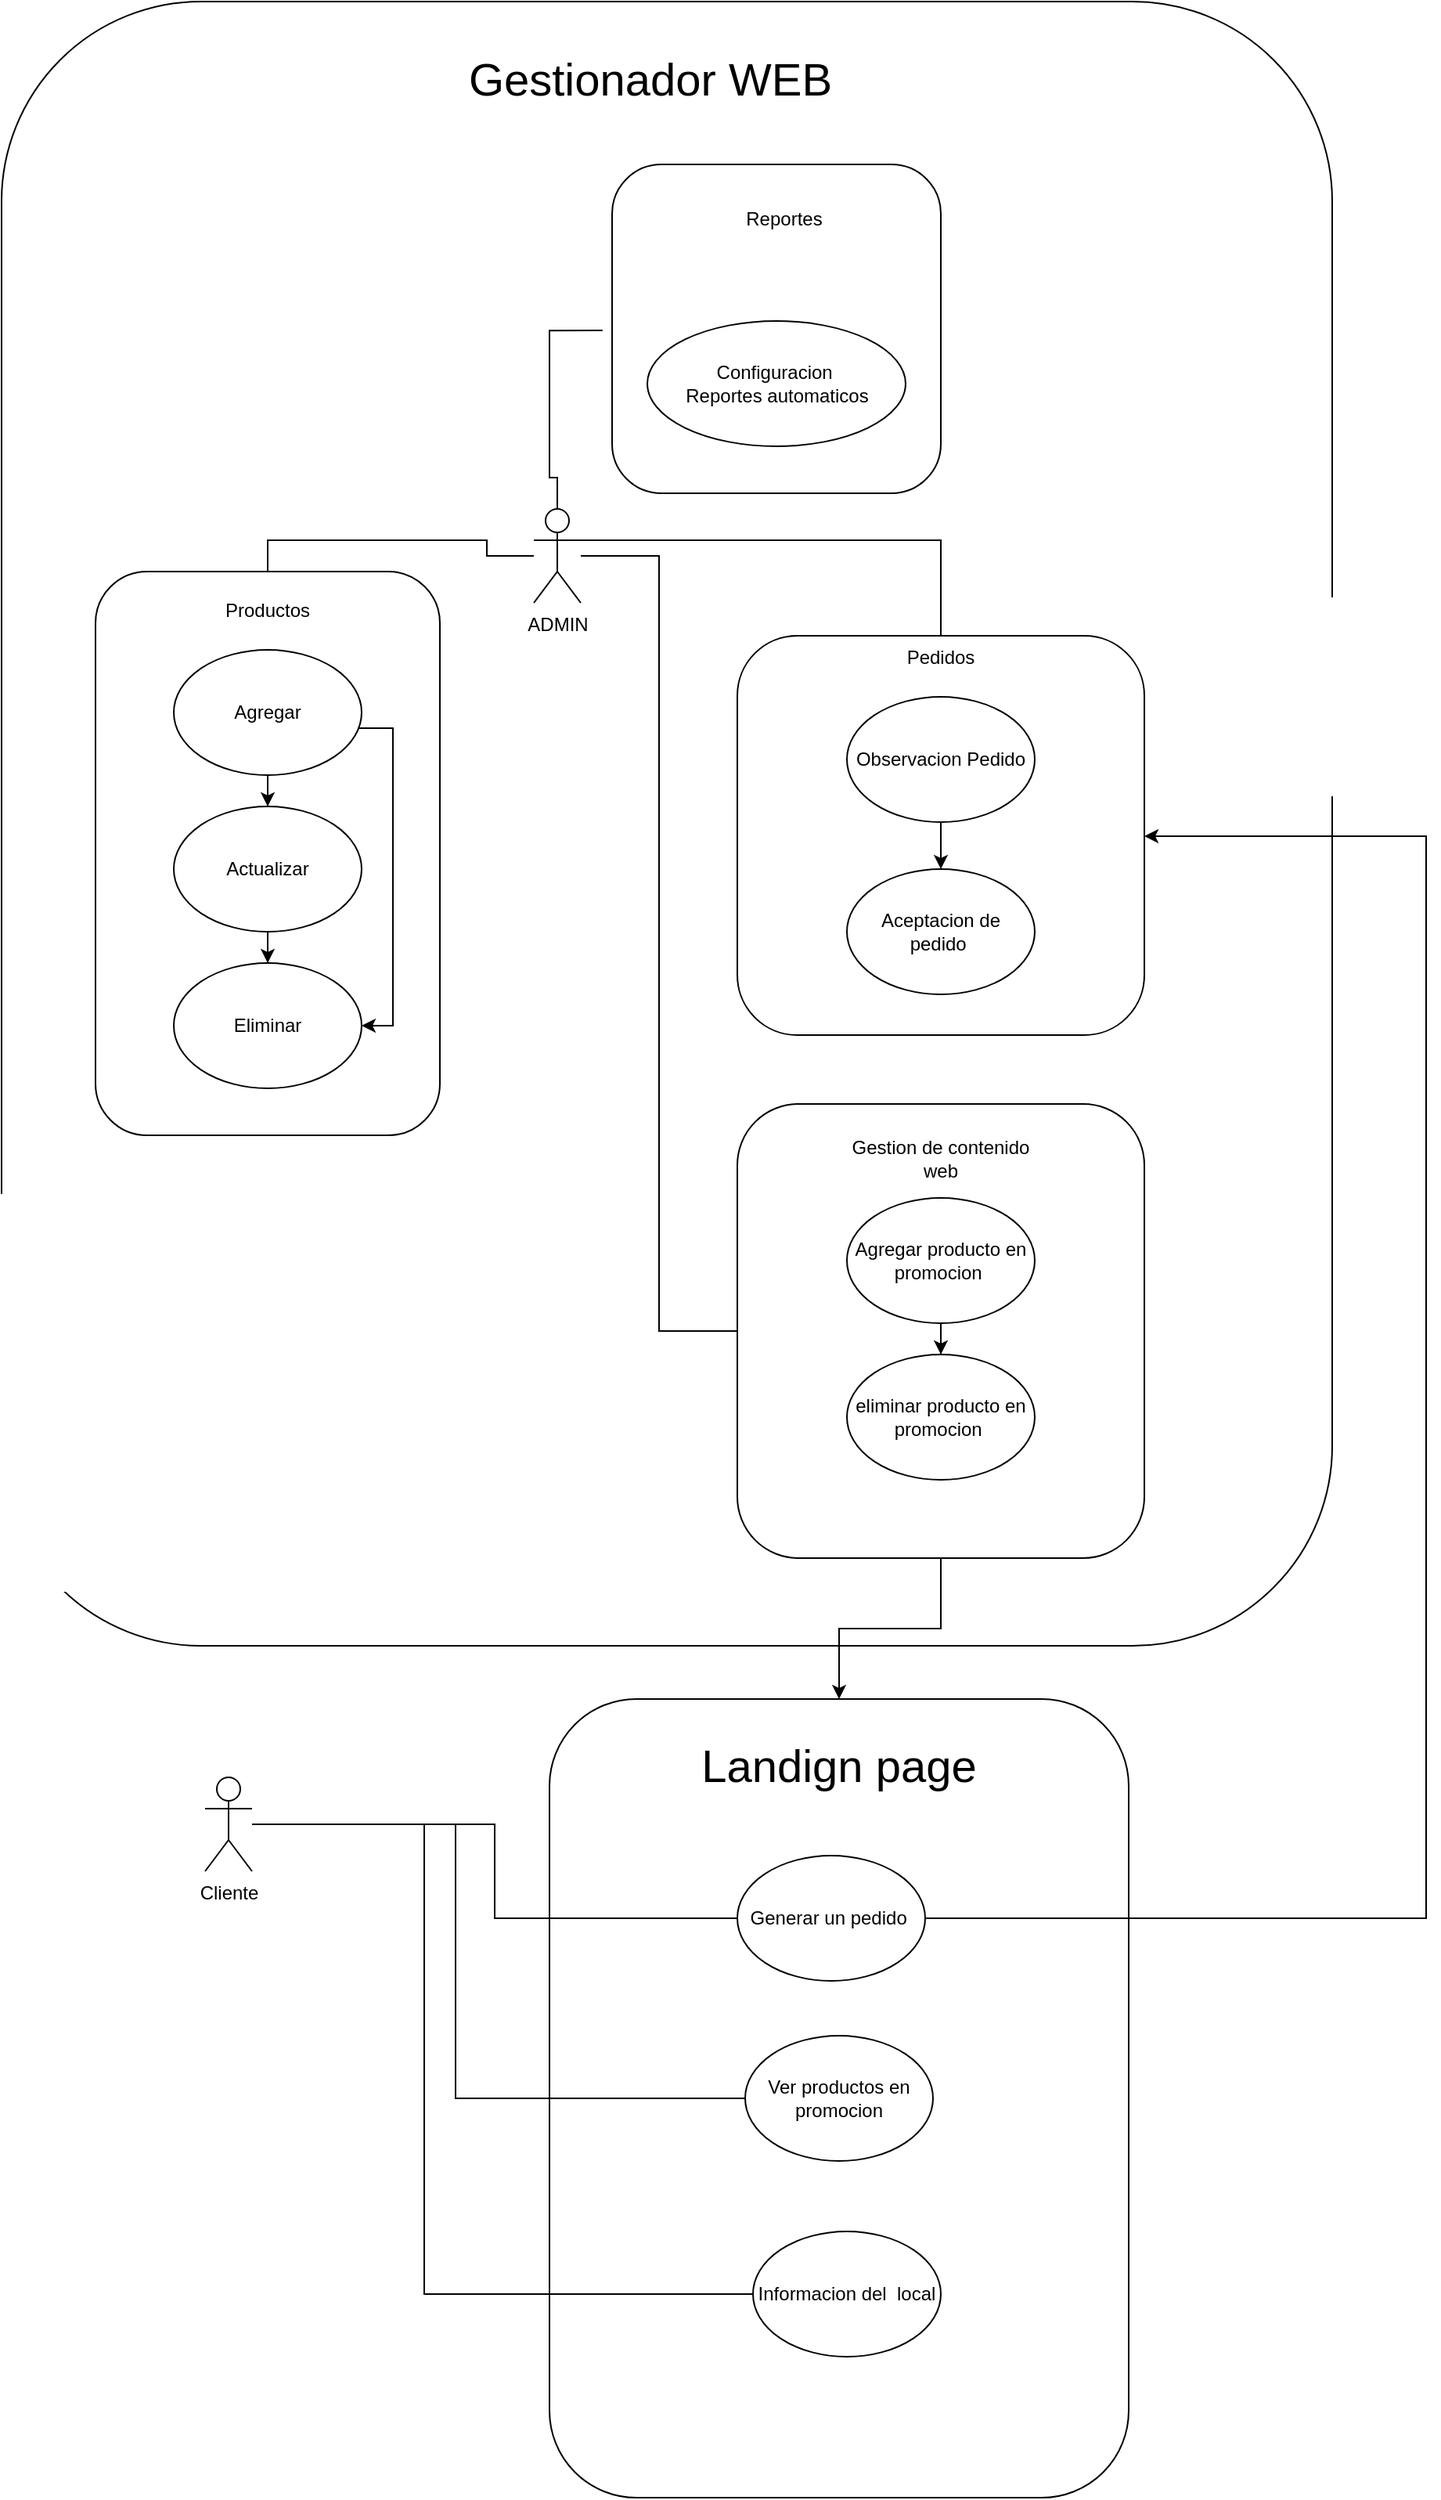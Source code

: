 <mxfile version="23.1.5" type="github">
  <diagram name="Page-1" id="e7e014a7-5840-1c2e-5031-d8a46d1fe8dd">
    <mxGraphModel dx="1857" dy="975" grid="1" gridSize="10" guides="1" tooltips="1" connect="1" arrows="1" fold="1" page="1" pageScale="1" pageWidth="1169" pageHeight="826" background="none" math="0" shadow="0">
      <root>
        <mxCell id="0" />
        <mxCell id="1" parent="0" />
        <mxCell id="r5W1KWdvYbIdEyj1AvEl-85" value="" style="rounded=1;whiteSpace=wrap;html=1;" vertex="1" parent="1">
          <mxGeometry x="137" y="6" width="850" height="1050" as="geometry" />
        </mxCell>
        <mxCell id="r5W1KWdvYbIdEyj1AvEl-62" style="edgeStyle=orthogonalEdgeStyle;rounded=0;orthogonalLoop=1;jettySize=auto;html=1;exitX=1;exitY=0.333;exitDx=0;exitDy=0;exitPerimeter=0;endArrow=none;endFill=0;" edge="1" parent="1" source="r5W1KWdvYbIdEyj1AvEl-41" target="r5W1KWdvYbIdEyj1AvEl-55">
          <mxGeometry relative="1" as="geometry" />
        </mxCell>
        <mxCell id="r5W1KWdvYbIdEyj1AvEl-71" style="edgeStyle=orthogonalEdgeStyle;rounded=0;orthogonalLoop=1;jettySize=auto;html=1;entryX=0;entryY=0.5;entryDx=0;entryDy=0;endArrow=none;endFill=0;" edge="1" parent="1" source="r5W1KWdvYbIdEyj1AvEl-41" target="r5W1KWdvYbIdEyj1AvEl-70">
          <mxGeometry relative="1" as="geometry" />
        </mxCell>
        <mxCell id="r5W1KWdvYbIdEyj1AvEl-41" value="ADMIN" style="shape=umlActor;verticalLabelPosition=bottom;verticalAlign=top;html=1;outlineConnect=0;" vertex="1" parent="1">
          <mxGeometry x="477" y="330" width="30" height="60" as="geometry" />
        </mxCell>
        <mxCell id="r5W1KWdvYbIdEyj1AvEl-43" value="" style="rounded=1;whiteSpace=wrap;html=1;" vertex="1" parent="1">
          <mxGeometry x="197" y="370" width="220" height="360" as="geometry" />
        </mxCell>
        <mxCell id="r5W1KWdvYbIdEyj1AvEl-44" value="Productos" style="text;html=1;align=center;verticalAlign=middle;whiteSpace=wrap;rounded=0;" vertex="1" parent="1">
          <mxGeometry x="277" y="380" width="60" height="30" as="geometry" />
        </mxCell>
        <mxCell id="r5W1KWdvYbIdEyj1AvEl-75" style="edgeStyle=orthogonalEdgeStyle;rounded=0;orthogonalLoop=1;jettySize=auto;html=1;exitX=0.5;exitY=1;exitDx=0;exitDy=0;" edge="1" parent="1" source="r5W1KWdvYbIdEyj1AvEl-46" target="r5W1KWdvYbIdEyj1AvEl-47">
          <mxGeometry relative="1" as="geometry" />
        </mxCell>
        <mxCell id="r5W1KWdvYbIdEyj1AvEl-78" style="edgeStyle=orthogonalEdgeStyle;rounded=0;orthogonalLoop=1;jettySize=auto;html=1;entryX=1;entryY=0.5;entryDx=0;entryDy=0;exitX=1;exitY=0.5;exitDx=0;exitDy=0;" edge="1" parent="1" source="r5W1KWdvYbIdEyj1AvEl-46" target="r5W1KWdvYbIdEyj1AvEl-48">
          <mxGeometry relative="1" as="geometry">
            <Array as="points">
              <mxPoint x="307" y="460" />
              <mxPoint x="307" y="470" />
              <mxPoint x="387" y="470" />
              <mxPoint x="387" y="660" />
            </Array>
          </mxGeometry>
        </mxCell>
        <mxCell id="r5W1KWdvYbIdEyj1AvEl-46" value="Agregar" style="ellipse;whiteSpace=wrap;html=1;" vertex="1" parent="1">
          <mxGeometry x="247" y="420" width="120" height="80" as="geometry" />
        </mxCell>
        <mxCell id="r5W1KWdvYbIdEyj1AvEl-77" style="edgeStyle=orthogonalEdgeStyle;rounded=0;orthogonalLoop=1;jettySize=auto;html=1;" edge="1" parent="1" source="r5W1KWdvYbIdEyj1AvEl-47" target="r5W1KWdvYbIdEyj1AvEl-48">
          <mxGeometry relative="1" as="geometry" />
        </mxCell>
        <mxCell id="r5W1KWdvYbIdEyj1AvEl-47" value="&lt;span style=&quot;font-weight: normal;&quot;&gt;Actualizar&lt;/span&gt;" style="ellipse;whiteSpace=wrap;html=1;fontStyle=1" vertex="1" parent="1">
          <mxGeometry x="247" y="520" width="120" height="80" as="geometry" />
        </mxCell>
        <mxCell id="r5W1KWdvYbIdEyj1AvEl-48" value="Eliminar" style="ellipse;whiteSpace=wrap;html=1;" vertex="1" parent="1">
          <mxGeometry x="247" y="620" width="120" height="80" as="geometry" />
        </mxCell>
        <mxCell id="r5W1KWdvYbIdEyj1AvEl-50" style="edgeStyle=orthogonalEdgeStyle;rounded=0;orthogonalLoop=1;jettySize=auto;html=1;entryX=0.5;entryY=0;entryDx=0;entryDy=0;endArrow=none;endFill=0;" edge="1" parent="1" source="r5W1KWdvYbIdEyj1AvEl-41" target="r5W1KWdvYbIdEyj1AvEl-43">
          <mxGeometry relative="1" as="geometry" />
        </mxCell>
        <mxCell id="r5W1KWdvYbIdEyj1AvEl-55" value="" style="rounded=1;whiteSpace=wrap;html=1;" vertex="1" parent="1">
          <mxGeometry x="607" y="411" width="260" height="255" as="geometry" />
        </mxCell>
        <mxCell id="r5W1KWdvYbIdEyj1AvEl-56" value="Pedidos" style="text;html=1;align=center;verticalAlign=middle;whiteSpace=wrap;rounded=0;" vertex="1" parent="1">
          <mxGeometry x="707" y="410" width="60" height="30" as="geometry" />
        </mxCell>
        <mxCell id="r5W1KWdvYbIdEyj1AvEl-63" style="edgeStyle=orthogonalEdgeStyle;rounded=0;orthogonalLoop=1;jettySize=auto;html=1;entryX=0.5;entryY=0;entryDx=0;entryDy=0;" edge="1" parent="1" source="r5W1KWdvYbIdEyj1AvEl-57" target="r5W1KWdvYbIdEyj1AvEl-59">
          <mxGeometry relative="1" as="geometry" />
        </mxCell>
        <mxCell id="r5W1KWdvYbIdEyj1AvEl-57" value="Observacion Pedido" style="ellipse;whiteSpace=wrap;html=1;" vertex="1" parent="1">
          <mxGeometry x="677" y="450" width="120" height="80" as="geometry" />
        </mxCell>
        <mxCell id="r5W1KWdvYbIdEyj1AvEl-59" value="Aceptacion de pedido&amp;nbsp;" style="ellipse;whiteSpace=wrap;html=1;" vertex="1" parent="1">
          <mxGeometry x="677" y="560" width="120" height="80" as="geometry" />
        </mxCell>
        <mxCell id="r5W1KWdvYbIdEyj1AvEl-67" value="" style="rounded=1;whiteSpace=wrap;html=1;" vertex="1" parent="1">
          <mxGeometry x="527" y="110" width="210" height="210" as="geometry" />
        </mxCell>
        <mxCell id="r5W1KWdvYbIdEyj1AvEl-51" value="Reportes" style="text;html=1;align=center;verticalAlign=middle;whiteSpace=wrap;rounded=0;" vertex="1" parent="1">
          <mxGeometry x="607" y="130" width="60" height="30" as="geometry" />
        </mxCell>
        <mxCell id="r5W1KWdvYbIdEyj1AvEl-52" value="Configuracion&amp;nbsp;&lt;br&gt;Reportes automaticos" style="ellipse;whiteSpace=wrap;html=1;" vertex="1" parent="1">
          <mxGeometry x="549.5" y="210.0" width="165" height="80" as="geometry" />
        </mxCell>
        <mxCell id="r5W1KWdvYbIdEyj1AvEl-68" style="edgeStyle=orthogonalEdgeStyle;rounded=0;orthogonalLoop=1;jettySize=auto;html=1;entryX=-0.029;entryY=0.505;entryDx=0;entryDy=0;entryPerimeter=0;exitX=0.5;exitY=0;exitDx=0;exitDy=0;exitPerimeter=0;endArrow=none;endFill=0;" edge="1" parent="1" source="r5W1KWdvYbIdEyj1AvEl-41" target="r5W1KWdvYbIdEyj1AvEl-67">
          <mxGeometry relative="1" as="geometry">
            <Array as="points">
              <mxPoint x="492" y="310" />
              <mxPoint x="487" y="310" />
              <mxPoint x="487" y="216.0" />
            </Array>
          </mxGeometry>
        </mxCell>
        <mxCell id="r5W1KWdvYbIdEyj1AvEl-95" style="edgeStyle=orthogonalEdgeStyle;rounded=0;orthogonalLoop=1;jettySize=auto;html=1;" edge="1" parent="1" source="r5W1KWdvYbIdEyj1AvEl-70" target="r5W1KWdvYbIdEyj1AvEl-87">
          <mxGeometry relative="1" as="geometry" />
        </mxCell>
        <mxCell id="r5W1KWdvYbIdEyj1AvEl-70" value="" style="rounded=1;whiteSpace=wrap;html=1;" vertex="1" parent="1">
          <mxGeometry x="607" y="710" width="260" height="290" as="geometry" />
        </mxCell>
        <mxCell id="r5W1KWdvYbIdEyj1AvEl-72" value="Gestion de contenido web" style="text;html=1;align=center;verticalAlign=middle;whiteSpace=wrap;rounded=0;" vertex="1" parent="1">
          <mxGeometry x="667" y="730" width="140" height="30" as="geometry" />
        </mxCell>
        <mxCell id="r5W1KWdvYbIdEyj1AvEl-81" style="edgeStyle=orthogonalEdgeStyle;rounded=0;orthogonalLoop=1;jettySize=auto;html=1;entryX=0.5;entryY=0;entryDx=0;entryDy=0;" edge="1" parent="1" source="r5W1KWdvYbIdEyj1AvEl-73" target="r5W1KWdvYbIdEyj1AvEl-74">
          <mxGeometry relative="1" as="geometry" />
        </mxCell>
        <mxCell id="r5W1KWdvYbIdEyj1AvEl-73" value="Agregar producto en promocion&amp;nbsp;" style="ellipse;whiteSpace=wrap;html=1;" vertex="1" parent="1">
          <mxGeometry x="677" y="770" width="120" height="80" as="geometry" />
        </mxCell>
        <mxCell id="r5W1KWdvYbIdEyj1AvEl-74" value="eliminar producto en promocion&amp;nbsp;" style="ellipse;whiteSpace=wrap;html=1;" vertex="1" parent="1">
          <mxGeometry x="677" y="870" width="120" height="80" as="geometry" />
        </mxCell>
        <mxCell id="r5W1KWdvYbIdEyj1AvEl-82" style="edgeStyle=orthogonalEdgeStyle;rounded=0;orthogonalLoop=1;jettySize=auto;html=1;exitX=0.5;exitY=1;exitDx=0;exitDy=0;" edge="1" parent="1" source="r5W1KWdvYbIdEyj1AvEl-70" target="r5W1KWdvYbIdEyj1AvEl-70">
          <mxGeometry relative="1" as="geometry" />
        </mxCell>
        <mxCell id="r5W1KWdvYbIdEyj1AvEl-83" value="Cliente" style="shape=umlActor;verticalLabelPosition=bottom;verticalAlign=top;html=1;outlineConnect=0;" vertex="1" parent="1">
          <mxGeometry x="267" y="1140" width="30" height="60" as="geometry" />
        </mxCell>
        <mxCell id="r5W1KWdvYbIdEyj1AvEl-86" value="Gestionador WEB" style="text;html=1;align=center;verticalAlign=middle;whiteSpace=wrap;rounded=0;strokeWidth=6;fontSize=29;" vertex="1" parent="1">
          <mxGeometry x="394.5" y="41" width="312.5" height="30" as="geometry" />
        </mxCell>
        <mxCell id="r5W1KWdvYbIdEyj1AvEl-87" value="" style="rounded=1;whiteSpace=wrap;html=1;" vertex="1" parent="1">
          <mxGeometry x="487" y="1090" width="370" height="510" as="geometry" />
        </mxCell>
        <mxCell id="r5W1KWdvYbIdEyj1AvEl-88" value="&lt;font style=&quot;font-size: 29px;&quot;&gt;Landign page&lt;/font&gt;" style="text;html=1;align=center;verticalAlign=middle;whiteSpace=wrap;rounded=0;fontSize=19;" vertex="1" parent="1">
          <mxGeometry x="577" y="1120" width="190" height="25" as="geometry" />
        </mxCell>
        <mxCell id="r5W1KWdvYbIdEyj1AvEl-96" style="edgeStyle=orthogonalEdgeStyle;rounded=0;orthogonalLoop=1;jettySize=auto;html=1;exitX=1;exitY=0.5;exitDx=0;exitDy=0;" edge="1" parent="1" source="r5W1KWdvYbIdEyj1AvEl-89" target="r5W1KWdvYbIdEyj1AvEl-55">
          <mxGeometry relative="1" as="geometry">
            <Array as="points">
              <mxPoint x="1047" y="1230" />
              <mxPoint x="1047" y="539" />
            </Array>
          </mxGeometry>
        </mxCell>
        <mxCell id="r5W1KWdvYbIdEyj1AvEl-89" value="Generar un pedido&amp;nbsp;" style="ellipse;whiteSpace=wrap;html=1;" vertex="1" parent="1">
          <mxGeometry x="607" y="1190" width="120" height="80" as="geometry" />
        </mxCell>
        <mxCell id="r5W1KWdvYbIdEyj1AvEl-90" value="Ver productos en promocion" style="ellipse;whiteSpace=wrap;html=1;" vertex="1" parent="1">
          <mxGeometry x="612" y="1305" width="120" height="80" as="geometry" />
        </mxCell>
        <mxCell id="r5W1KWdvYbIdEyj1AvEl-91" value="Informacion del&amp;nbsp; local" style="ellipse;whiteSpace=wrap;html=1;" vertex="1" parent="1">
          <mxGeometry x="617" y="1430" width="120" height="80" as="geometry" />
        </mxCell>
        <mxCell id="r5W1KWdvYbIdEyj1AvEl-92" style="edgeStyle=orthogonalEdgeStyle;rounded=0;orthogonalLoop=1;jettySize=auto;html=1;endArrow=none;endFill=0;" edge="1" parent="1" source="r5W1KWdvYbIdEyj1AvEl-83" target="r5W1KWdvYbIdEyj1AvEl-89">
          <mxGeometry relative="1" as="geometry" />
        </mxCell>
        <mxCell id="r5W1KWdvYbIdEyj1AvEl-93" style="edgeStyle=orthogonalEdgeStyle;rounded=0;orthogonalLoop=1;jettySize=auto;html=1;entryX=0;entryY=0.5;entryDx=0;entryDy=0;endArrow=none;endFill=0;" edge="1" parent="1" source="r5W1KWdvYbIdEyj1AvEl-83" target="r5W1KWdvYbIdEyj1AvEl-90">
          <mxGeometry relative="1" as="geometry">
            <Array as="points">
              <mxPoint x="427" y="1170" />
              <mxPoint x="427" y="1345" />
            </Array>
          </mxGeometry>
        </mxCell>
        <mxCell id="r5W1KWdvYbIdEyj1AvEl-94" style="edgeStyle=orthogonalEdgeStyle;rounded=0;orthogonalLoop=1;jettySize=auto;html=1;entryX=0;entryY=0.5;entryDx=0;entryDy=0;endArrow=none;endFill=0;" edge="1" parent="1" source="r5W1KWdvYbIdEyj1AvEl-83" target="r5W1KWdvYbIdEyj1AvEl-91">
          <mxGeometry relative="1" as="geometry">
            <Array as="points">
              <mxPoint x="407" y="1170" />
              <mxPoint x="407" y="1470" />
            </Array>
          </mxGeometry>
        </mxCell>
      </root>
    </mxGraphModel>
  </diagram>
</mxfile>
